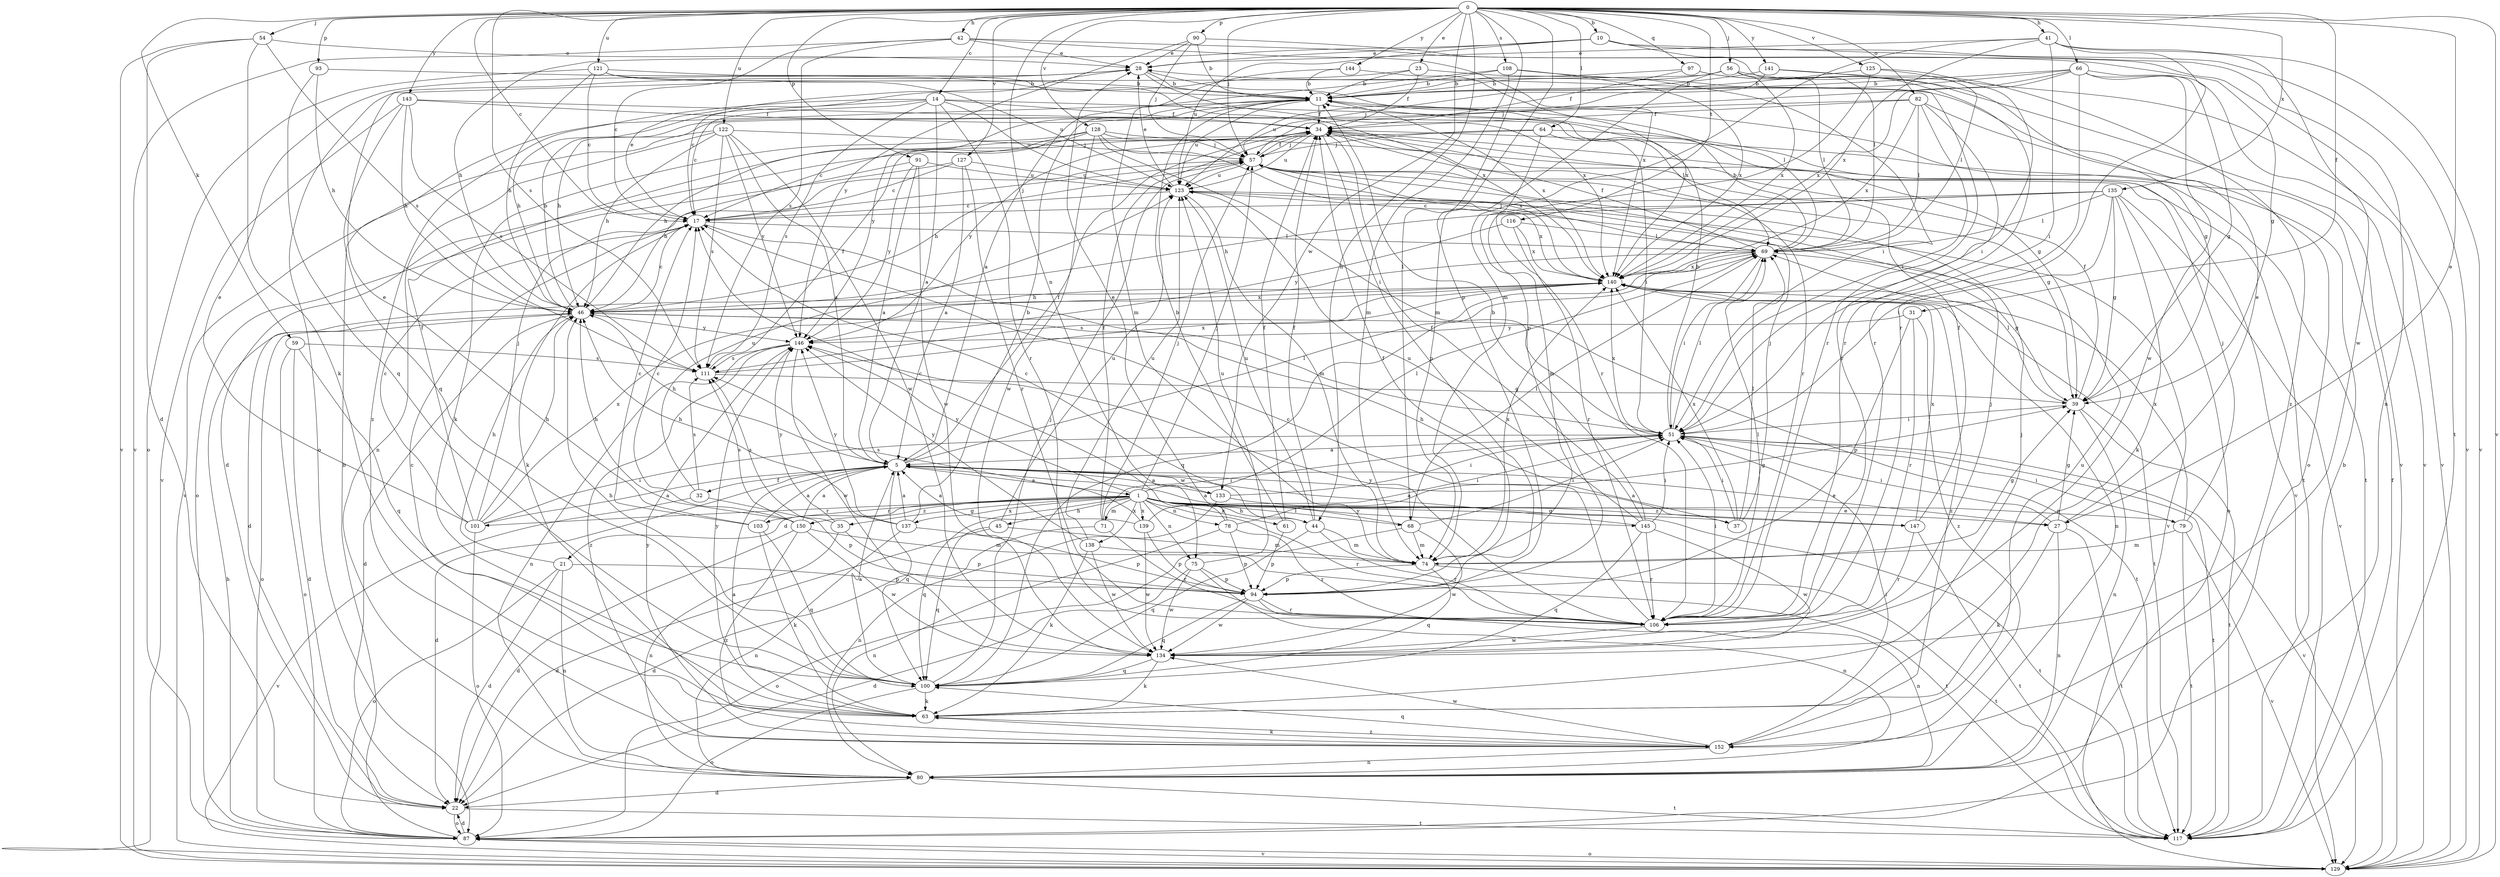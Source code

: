 strict digraph  {
0;
1;
5;
10;
11;
14;
17;
21;
22;
23;
27;
28;
31;
32;
34;
35;
37;
39;
41;
42;
44;
45;
46;
51;
54;
56;
57;
59;
61;
63;
64;
66;
68;
69;
71;
74;
75;
78;
79;
80;
82;
87;
90;
91;
93;
94;
97;
100;
101;
103;
106;
108;
111;
116;
117;
121;
122;
123;
125;
127;
128;
129;
133;
134;
135;
137;
138;
139;
140;
141;
143;
144;
145;
146;
147;
150;
152;
0 -> 10  [label=b];
0 -> 14  [label=c];
0 -> 17  [label=c];
0 -> 23  [label=e];
0 -> 27  [label=e];
0 -> 31  [label=f];
0 -> 41  [label=h];
0 -> 42  [label=h];
0 -> 44  [label=h];
0 -> 54  [label=j];
0 -> 56  [label=j];
0 -> 57  [label=j];
0 -> 59  [label=k];
0 -> 64  [label=l];
0 -> 66  [label=l];
0 -> 68  [label=l];
0 -> 75  [label=n];
0 -> 82  [label=o];
0 -> 90  [label=p];
0 -> 91  [label=p];
0 -> 93  [label=p];
0 -> 94  [label=p];
0 -> 97  [label=q];
0 -> 108  [label=s];
0 -> 111  [label=s];
0 -> 116  [label=t];
0 -> 121  [label=u];
0 -> 122  [label=u];
0 -> 125  [label=v];
0 -> 127  [label=v];
0 -> 128  [label=v];
0 -> 129  [label=v];
0 -> 133  [label=w];
0 -> 135  [label=x];
0 -> 141  [label=y];
0 -> 143  [label=y];
0 -> 144  [label=y];
1 -> 21  [label=d];
1 -> 27  [label=e];
1 -> 35  [label=g];
1 -> 37  [label=g];
1 -> 44  [label=h];
1 -> 45  [label=h];
1 -> 57  [label=j];
1 -> 61  [label=k];
1 -> 68  [label=l];
1 -> 69  [label=l];
1 -> 71  [label=m];
1 -> 75  [label=n];
1 -> 78  [label=n];
1 -> 79  [label=n];
1 -> 100  [label=q];
1 -> 101  [label=r];
1 -> 103  [label=r];
1 -> 106  [label=r];
1 -> 137  [label=x];
1 -> 138  [label=x];
1 -> 139  [label=x];
1 -> 145  [label=y];
1 -> 146  [label=y];
1 -> 147  [label=z];
1 -> 150  [label=z];
5 -> 1  [label=a];
5 -> 22  [label=d];
5 -> 27  [label=e];
5 -> 32  [label=f];
5 -> 34  [label=f];
5 -> 46  [label=h];
5 -> 69  [label=l];
5 -> 100  [label=q];
5 -> 133  [label=w];
10 -> 28  [label=e];
10 -> 46  [label=h];
10 -> 69  [label=l];
10 -> 80  [label=n];
10 -> 123  [label=u];
10 -> 129  [label=v];
11 -> 34  [label=f];
11 -> 123  [label=u];
11 -> 140  [label=x];
11 -> 146  [label=y];
14 -> 5  [label=a];
14 -> 17  [label=c];
14 -> 34  [label=f];
14 -> 39  [label=g];
14 -> 46  [label=h];
14 -> 106  [label=r];
14 -> 111  [label=s];
14 -> 123  [label=u];
14 -> 152  [label=z];
17 -> 28  [label=e];
17 -> 51  [label=i];
17 -> 57  [label=j];
17 -> 63  [label=k];
17 -> 69  [label=l];
21 -> 22  [label=d];
21 -> 46  [label=h];
21 -> 80  [label=n];
21 -> 87  [label=o];
21 -> 94  [label=p];
22 -> 87  [label=o];
22 -> 117  [label=t];
23 -> 11  [label=b];
23 -> 17  [label=c];
23 -> 34  [label=f];
23 -> 51  [label=i];
27 -> 28  [label=e];
27 -> 39  [label=g];
27 -> 51  [label=i];
27 -> 63  [label=k];
27 -> 80  [label=n];
27 -> 117  [label=t];
28 -> 11  [label=b];
28 -> 69  [label=l];
28 -> 140  [label=x];
31 -> 94  [label=p];
31 -> 106  [label=r];
31 -> 146  [label=y];
31 -> 152  [label=z];
32 -> 94  [label=p];
32 -> 111  [label=s];
32 -> 123  [label=u];
32 -> 129  [label=v];
34 -> 57  [label=j];
34 -> 94  [label=p];
34 -> 106  [label=r];
34 -> 117  [label=t];
34 -> 123  [label=u];
34 -> 146  [label=y];
35 -> 80  [label=n];
35 -> 94  [label=p];
35 -> 111  [label=s];
35 -> 146  [label=y];
37 -> 46  [label=h];
37 -> 51  [label=i];
37 -> 57  [label=j];
37 -> 69  [label=l];
37 -> 140  [label=x];
39 -> 34  [label=f];
39 -> 51  [label=i];
39 -> 69  [label=l];
39 -> 80  [label=n];
39 -> 117  [label=t];
41 -> 28  [label=e];
41 -> 51  [label=i];
41 -> 74  [label=m];
41 -> 106  [label=r];
41 -> 129  [label=v];
41 -> 134  [label=w];
41 -> 140  [label=x];
42 -> 17  [label=c];
42 -> 28  [label=e];
42 -> 39  [label=g];
42 -> 111  [label=s];
42 -> 129  [label=v];
42 -> 140  [label=x];
44 -> 17  [label=c];
44 -> 34  [label=f];
44 -> 74  [label=m];
44 -> 100  [label=q];
44 -> 106  [label=r];
44 -> 123  [label=u];
45 -> 22  [label=d];
45 -> 74  [label=m];
45 -> 100  [label=q];
45 -> 123  [label=u];
46 -> 11  [label=b];
46 -> 17  [label=c];
46 -> 22  [label=d];
46 -> 87  [label=o];
46 -> 117  [label=t];
46 -> 140  [label=x];
46 -> 146  [label=y];
51 -> 5  [label=a];
51 -> 11  [label=b];
51 -> 69  [label=l];
51 -> 117  [label=t];
51 -> 129  [label=v];
51 -> 140  [label=x];
54 -> 22  [label=d];
54 -> 28  [label=e];
54 -> 63  [label=k];
54 -> 111  [label=s];
54 -> 129  [label=v];
56 -> 11  [label=b];
56 -> 69  [label=l];
56 -> 74  [label=m];
56 -> 87  [label=o];
56 -> 129  [label=v];
56 -> 140  [label=x];
57 -> 34  [label=f];
57 -> 39  [label=g];
57 -> 46  [label=h];
57 -> 123  [label=u];
59 -> 22  [label=d];
59 -> 87  [label=o];
59 -> 100  [label=q];
59 -> 111  [label=s];
61 -> 11  [label=b];
61 -> 34  [label=f];
61 -> 94  [label=p];
63 -> 5  [label=a];
63 -> 17  [label=c];
63 -> 57  [label=j];
63 -> 146  [label=y];
63 -> 152  [label=z];
64 -> 22  [label=d];
64 -> 51  [label=i];
64 -> 57  [label=j];
64 -> 106  [label=r];
64 -> 129  [label=v];
66 -> 11  [label=b];
66 -> 39  [label=g];
66 -> 57  [label=j];
66 -> 106  [label=r];
66 -> 123  [label=u];
66 -> 129  [label=v];
66 -> 134  [label=w];
66 -> 140  [label=x];
68 -> 5  [label=a];
68 -> 51  [label=i];
68 -> 69  [label=l];
68 -> 74  [label=m];
68 -> 87  [label=o];
68 -> 134  [label=w];
69 -> 11  [label=b];
69 -> 22  [label=d];
69 -> 34  [label=f];
69 -> 39  [label=g];
69 -> 51  [label=i];
69 -> 57  [label=j];
69 -> 100  [label=q];
69 -> 140  [label=x];
71 -> 22  [label=d];
71 -> 34  [label=f];
71 -> 51  [label=i];
71 -> 57  [label=j];
71 -> 106  [label=r];
74 -> 39  [label=g];
74 -> 94  [label=p];
74 -> 100  [label=q];
74 -> 117  [label=t];
74 -> 140  [label=x];
75 -> 22  [label=d];
75 -> 80  [label=n];
75 -> 94  [label=p];
75 -> 123  [label=u];
75 -> 134  [label=w];
78 -> 17  [label=c];
78 -> 28  [label=e];
78 -> 39  [label=g];
78 -> 80  [label=n];
78 -> 94  [label=p];
78 -> 106  [label=r];
79 -> 51  [label=i];
79 -> 57  [label=j];
79 -> 74  [label=m];
79 -> 117  [label=t];
79 -> 129  [label=v];
79 -> 140  [label=x];
80 -> 22  [label=d];
80 -> 117  [label=t];
82 -> 34  [label=f];
82 -> 46  [label=h];
82 -> 51  [label=i];
82 -> 69  [label=l];
82 -> 87  [label=o];
82 -> 106  [label=r];
82 -> 140  [label=x];
87 -> 11  [label=b];
87 -> 22  [label=d];
87 -> 46  [label=h];
87 -> 129  [label=v];
90 -> 11  [label=b];
90 -> 28  [label=e];
90 -> 57  [label=j];
90 -> 117  [label=t];
90 -> 146  [label=y];
91 -> 5  [label=a];
91 -> 46  [label=h];
91 -> 123  [label=u];
91 -> 134  [label=w];
91 -> 146  [label=y];
93 -> 11  [label=b];
93 -> 46  [label=h];
93 -> 100  [label=q];
94 -> 34  [label=f];
94 -> 80  [label=n];
94 -> 100  [label=q];
94 -> 106  [label=r];
94 -> 134  [label=w];
97 -> 11  [label=b];
97 -> 34  [label=f];
97 -> 106  [label=r];
97 -> 129  [label=v];
100 -> 5  [label=a];
100 -> 46  [label=h];
100 -> 57  [label=j];
100 -> 63  [label=k];
100 -> 87  [label=o];
101 -> 5  [label=a];
101 -> 17  [label=c];
101 -> 28  [label=e];
101 -> 34  [label=f];
101 -> 46  [label=h];
101 -> 51  [label=i];
101 -> 57  [label=j];
101 -> 87  [label=o];
101 -> 140  [label=x];
103 -> 5  [label=a];
103 -> 17  [label=c];
103 -> 28  [label=e];
103 -> 63  [label=k];
103 -> 100  [label=q];
106 -> 17  [label=c];
106 -> 51  [label=i];
106 -> 69  [label=l];
106 -> 134  [label=w];
106 -> 146  [label=y];
108 -> 5  [label=a];
108 -> 11  [label=b];
108 -> 74  [label=m];
108 -> 106  [label=r];
108 -> 140  [label=x];
111 -> 34  [label=f];
111 -> 39  [label=g];
111 -> 140  [label=x];
116 -> 69  [label=l];
116 -> 106  [label=r];
116 -> 140  [label=x];
116 -> 146  [label=y];
117 -> 11  [label=b];
117 -> 34  [label=f];
121 -> 11  [label=b];
121 -> 17  [label=c];
121 -> 46  [label=h];
121 -> 87  [label=o];
121 -> 123  [label=u];
121 -> 140  [label=x];
122 -> 5  [label=a];
122 -> 46  [label=h];
122 -> 57  [label=j];
122 -> 80  [label=n];
122 -> 111  [label=s];
122 -> 129  [label=v];
122 -> 134  [label=w];
122 -> 146  [label=y];
123 -> 17  [label=c];
123 -> 28  [label=e];
123 -> 74  [label=m];
123 -> 129  [label=v];
123 -> 140  [label=x];
125 -> 11  [label=b];
125 -> 51  [label=i];
125 -> 69  [label=l];
125 -> 94  [label=p];
127 -> 5  [label=a];
127 -> 17  [label=c];
127 -> 87  [label=o];
127 -> 106  [label=r];
127 -> 123  [label=u];
128 -> 17  [label=c];
128 -> 46  [label=h];
128 -> 51  [label=i];
128 -> 57  [label=j];
128 -> 63  [label=k];
128 -> 117  [label=t];
128 -> 134  [label=w];
128 -> 140  [label=x];
129 -> 87  [label=o];
133 -> 5  [label=a];
133 -> 51  [label=i];
133 -> 80  [label=n];
133 -> 117  [label=t];
134 -> 57  [label=j];
134 -> 63  [label=k];
134 -> 100  [label=q];
135 -> 17  [label=c];
135 -> 39  [label=g];
135 -> 46  [label=h];
135 -> 51  [label=i];
135 -> 63  [label=k];
135 -> 69  [label=l];
135 -> 74  [label=m];
135 -> 87  [label=o];
135 -> 129  [label=v];
137 -> 5  [label=a];
137 -> 11  [label=b];
137 -> 46  [label=h];
137 -> 80  [label=n];
137 -> 94  [label=p];
137 -> 146  [label=y];
138 -> 63  [label=k];
138 -> 117  [label=t];
138 -> 123  [label=u];
138 -> 134  [label=w];
138 -> 146  [label=y];
139 -> 5  [label=a];
139 -> 51  [label=i];
139 -> 94  [label=p];
139 -> 111  [label=s];
139 -> 134  [label=w];
140 -> 46  [label=h];
140 -> 80  [label=n];
140 -> 111  [label=s];
140 -> 117  [label=t];
140 -> 152  [label=z];
141 -> 11  [label=b];
141 -> 39  [label=g];
141 -> 57  [label=j];
141 -> 152  [label=z];
143 -> 34  [label=f];
143 -> 46  [label=h];
143 -> 69  [label=l];
143 -> 100  [label=q];
143 -> 111  [label=s];
143 -> 129  [label=v];
144 -> 11  [label=b];
144 -> 74  [label=m];
144 -> 140  [label=x];
145 -> 5  [label=a];
145 -> 11  [label=b];
145 -> 34  [label=f];
145 -> 51  [label=i];
145 -> 100  [label=q];
145 -> 106  [label=r];
145 -> 123  [label=u];
145 -> 134  [label=w];
146 -> 80  [label=n];
146 -> 111  [label=s];
146 -> 134  [label=w];
146 -> 152  [label=z];
147 -> 5  [label=a];
147 -> 34  [label=f];
147 -> 106  [label=r];
147 -> 117  [label=t];
147 -> 140  [label=x];
150 -> 5  [label=a];
150 -> 17  [label=c];
150 -> 22  [label=d];
150 -> 46  [label=h];
150 -> 74  [label=m];
150 -> 111  [label=s];
150 -> 134  [label=w];
150 -> 152  [label=z];
152 -> 51  [label=i];
152 -> 63  [label=k];
152 -> 80  [label=n];
152 -> 100  [label=q];
152 -> 123  [label=u];
152 -> 134  [label=w];
152 -> 146  [label=y];
}
